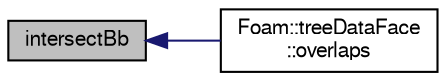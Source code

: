 digraph "intersectBb"
{
  bgcolor="transparent";
  edge [fontname="FreeSans",fontsize="10",labelfontname="FreeSans",labelfontsize="10"];
  node [fontname="FreeSans",fontsize="10",shape=record];
  rankdir="LR";
  Node1 [label="intersectBb",height=0.2,width=0.4,color="black", fillcolor="grey75", style="filled" fontcolor="black"];
  Node1 -> Node2 [dir="back",color="midnightblue",fontsize="10",style="solid",fontname="FreeSans"];
  Node2 [label="Foam::treeDataFace\l::overlaps",height=0.2,width=0.4,color="black",URL="$a02598.html#aea49f8ea149b750ff5d58a0a194a6526",tooltip="Does (bb of) shape at index overlap bb. "];
}
